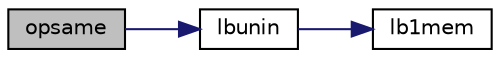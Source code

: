 digraph "opsame"
{
  edge [fontname="Helvetica",fontsize="10",labelfontname="Helvetica",labelfontsize="10"];
  node [fontname="Helvetica",fontsize="10",shape=record];
  rankdir="LR";
  Node1 [label="opsame",height=0.2,width=0.4,color="black", fillcolor="grey75", style="filled", fontcolor="black"];
  Node1 -> Node2 [color="midnightblue",fontsize="10",style="solid",fontname="Helvetica"];
  Node2 [label="lbunin",height=0.2,width=0.4,color="black", fillcolor="white", style="filled",URL="$lbunin_8f.html#a775e4db094e4839579cc2da4e55e4ff6"];
  Node2 -> Node3 [color="midnightblue",fontsize="10",style="solid",fontname="Helvetica"];
  Node3 [label="lb1mem",height=0.2,width=0.4,color="black", fillcolor="white", style="filled",URL="$lb1mem_8f.html#a4c4e16839f91aa35aad9878ec7c63a5f"];
}
